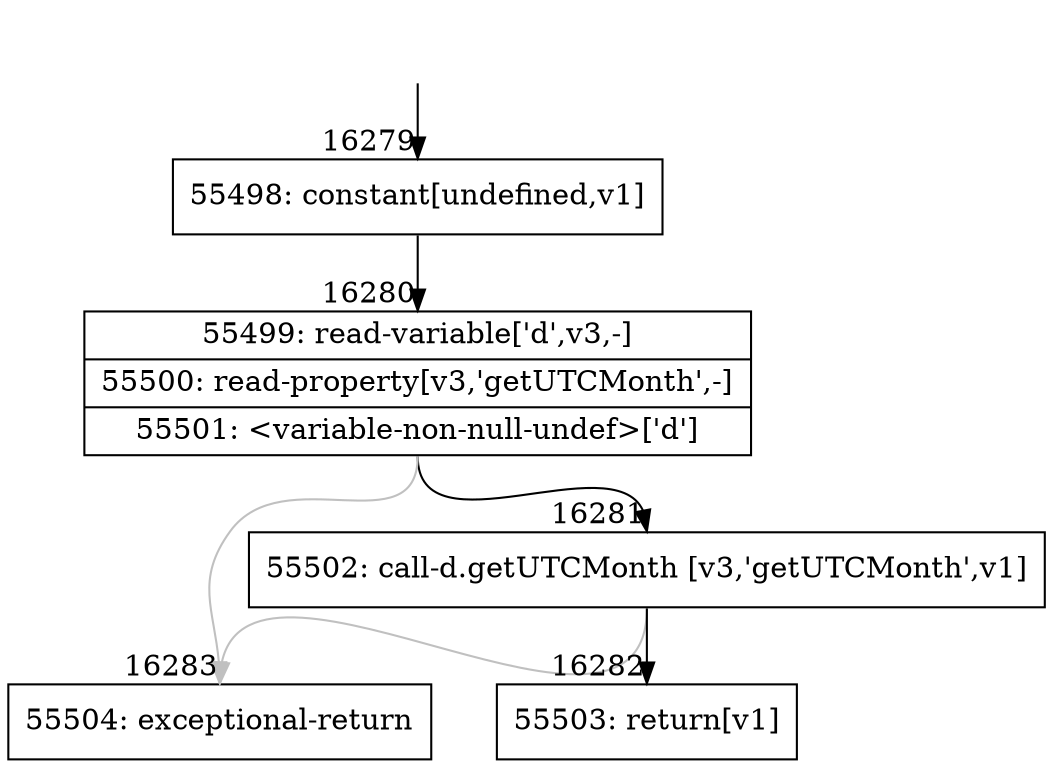 digraph {
rankdir="TD"
BB_entry1503[shape=none,label=""];
BB_entry1503 -> BB16279 [tailport=s, headport=n, headlabel="    16279"]
BB16279 [shape=record label="{55498: constant[undefined,v1]}" ] 
BB16279 -> BB16280 [tailport=s, headport=n, headlabel="      16280"]
BB16280 [shape=record label="{55499: read-variable['d',v3,-]|55500: read-property[v3,'getUTCMonth',-]|55501: \<variable-non-null-undef\>['d']}" ] 
BB16280 -> BB16281 [tailport=s, headport=n, headlabel="      16281"]
BB16280 -> BB16283 [tailport=s, headport=n, color=gray, headlabel="      16283"]
BB16281 [shape=record label="{55502: call-d.getUTCMonth [v3,'getUTCMonth',v1]}" ] 
BB16281 -> BB16282 [tailport=s, headport=n, headlabel="      16282"]
BB16281 -> BB16283 [tailport=s, headport=n, color=gray]
BB16282 [shape=record label="{55503: return[v1]}" ] 
BB16283 [shape=record label="{55504: exceptional-return}" ] 
//#$~ 9476
}
